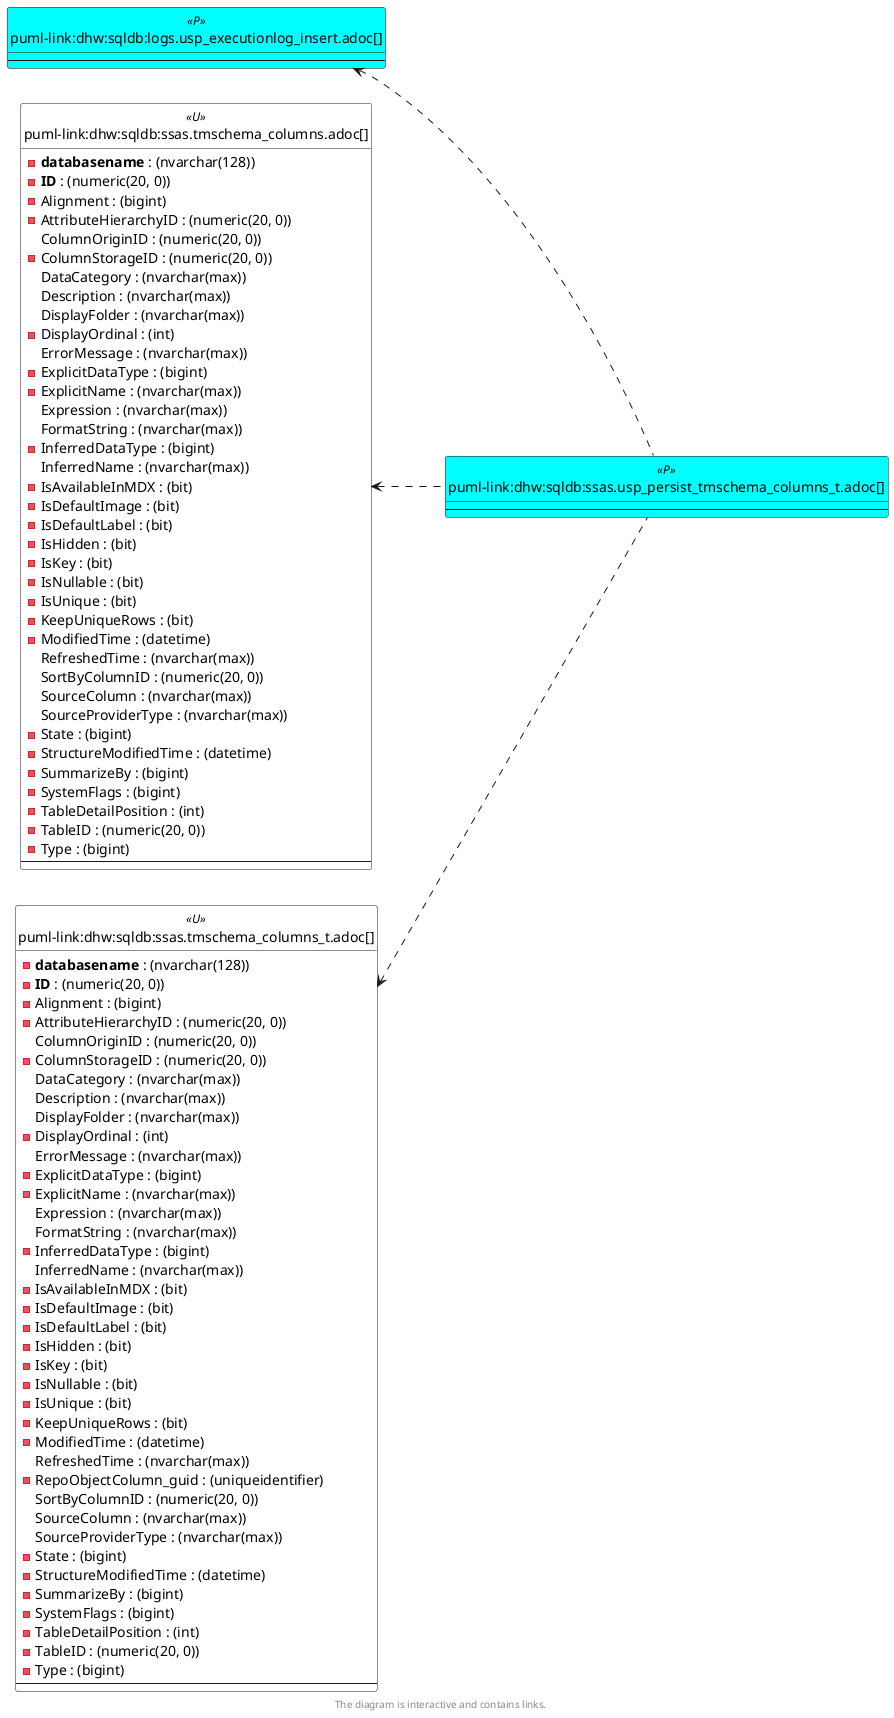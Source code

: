 @startuml
left to right direction
'top to bottom direction
hide circle
'avoide "." issues:
set namespaceSeparator none


skinparam class {
  BackgroundColor White
  BackgroundColor<<FN>> Yellow
  BackgroundColor<<FS>> Yellow
  BackgroundColor<<FT>> LightGray
  BackgroundColor<<IF>> Yellow
  BackgroundColor<<IS>> Yellow
  BackgroundColor<<P>> Aqua
  BackgroundColor<<PC>> Aqua
  BackgroundColor<<SN>> Yellow
  BackgroundColor<<SO>> SlateBlue
  BackgroundColor<<TF>> LightGray
  BackgroundColor<<TR>> Tomato
  BackgroundColor<<U>> White
  BackgroundColor<<V>> WhiteSmoke
  BackgroundColor<<X>> Aqua
  BackgroundColor<<external>> AliceBlue
}


entity "puml-link:dhw:sqldb:logs.usp_executionlog_insert.adoc[]" as logs.usp_ExecutionLog_insert << P >> {
  --
}

entity "puml-link:dhw:sqldb:ssas.tmschema_columns.adoc[]" as ssas.TMSCHEMA_COLUMNS << U >> {
  - **databasename** : (nvarchar(128))
  - **ID** : (numeric(20, 0))
  - Alignment : (bigint)
  - AttributeHierarchyID : (numeric(20, 0))
  ColumnOriginID : (numeric(20, 0))
  - ColumnStorageID : (numeric(20, 0))
  DataCategory : (nvarchar(max))
  Description : (nvarchar(max))
  DisplayFolder : (nvarchar(max))
  - DisplayOrdinal : (int)
  ErrorMessage : (nvarchar(max))
  - ExplicitDataType : (bigint)
  - ExplicitName : (nvarchar(max))
  Expression : (nvarchar(max))
  FormatString : (nvarchar(max))
  - InferredDataType : (bigint)
  InferredName : (nvarchar(max))
  - IsAvailableInMDX : (bit)
  - IsDefaultImage : (bit)
  - IsDefaultLabel : (bit)
  - IsHidden : (bit)
  - IsKey : (bit)
  - IsNullable : (bit)
  - IsUnique : (bit)
  - KeepUniqueRows : (bit)
  - ModifiedTime : (datetime)
  RefreshedTime : (nvarchar(max))
  SortByColumnID : (numeric(20, 0))
  SourceColumn : (nvarchar(max))
  SourceProviderType : (nvarchar(max))
  - State : (bigint)
  - StructureModifiedTime : (datetime)
  - SummarizeBy : (bigint)
  - SystemFlags : (bigint)
  - TableDetailPosition : (int)
  - TableID : (numeric(20, 0))
  - Type : (bigint)
  --
}

entity "puml-link:dhw:sqldb:ssas.tmschema_columns_t.adoc[]" as ssas.TMSCHEMA_COLUMNS_T << U >> {
  - **databasename** : (nvarchar(128))
  - **ID** : (numeric(20, 0))
  - Alignment : (bigint)
  - AttributeHierarchyID : (numeric(20, 0))
  ColumnOriginID : (numeric(20, 0))
  - ColumnStorageID : (numeric(20, 0))
  DataCategory : (nvarchar(max))
  Description : (nvarchar(max))
  DisplayFolder : (nvarchar(max))
  - DisplayOrdinal : (int)
  ErrorMessage : (nvarchar(max))
  - ExplicitDataType : (bigint)
  - ExplicitName : (nvarchar(max))
  Expression : (nvarchar(max))
  FormatString : (nvarchar(max))
  - InferredDataType : (bigint)
  InferredName : (nvarchar(max))
  - IsAvailableInMDX : (bit)
  - IsDefaultImage : (bit)
  - IsDefaultLabel : (bit)
  - IsHidden : (bit)
  - IsKey : (bit)
  - IsNullable : (bit)
  - IsUnique : (bit)
  - KeepUniqueRows : (bit)
  - ModifiedTime : (datetime)
  RefreshedTime : (nvarchar(max))
  - RepoObjectColumn_guid : (uniqueidentifier)
  SortByColumnID : (numeric(20, 0))
  SourceColumn : (nvarchar(max))
  SourceProviderType : (nvarchar(max))
  - State : (bigint)
  - StructureModifiedTime : (datetime)
  - SummarizeBy : (bigint)
  - SystemFlags : (bigint)
  - TableDetailPosition : (int)
  - TableID : (numeric(20, 0))
  - Type : (bigint)
  --
}

entity "puml-link:dhw:sqldb:ssas.usp_persist_tmschema_columns_t.adoc[]" as ssas.usp_PERSIST_TMSCHEMA_COLUMNS_T << P >> {
  --
}

logs.usp_ExecutionLog_insert <.. ssas.usp_PERSIST_TMSCHEMA_COLUMNS_T
ssas.TMSCHEMA_COLUMNS <.. ssas.usp_PERSIST_TMSCHEMA_COLUMNS_T
ssas.TMSCHEMA_COLUMNS_T <.. ssas.usp_PERSIST_TMSCHEMA_COLUMNS_T
footer The diagram is interactive and contains links.
@enduml

